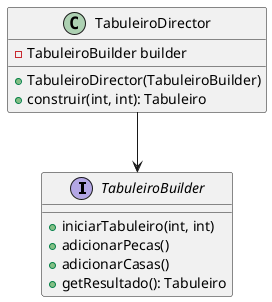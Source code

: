 @startuml
skinparam linetype ortho

interface TabuleiroBuilder {
    + iniciarTabuleiro(int, int)
    + adicionarPecas()
    + adicionarCasas()
    + getResultado(): Tabuleiro
}

class TabuleiroDirector {
    - TabuleiroBuilder builder
    + TabuleiroDirector(TabuleiroBuilder)
    + construir(int, int): Tabuleiro
}

TabuleiroDirector --> TabuleiroBuilder

@enduml
